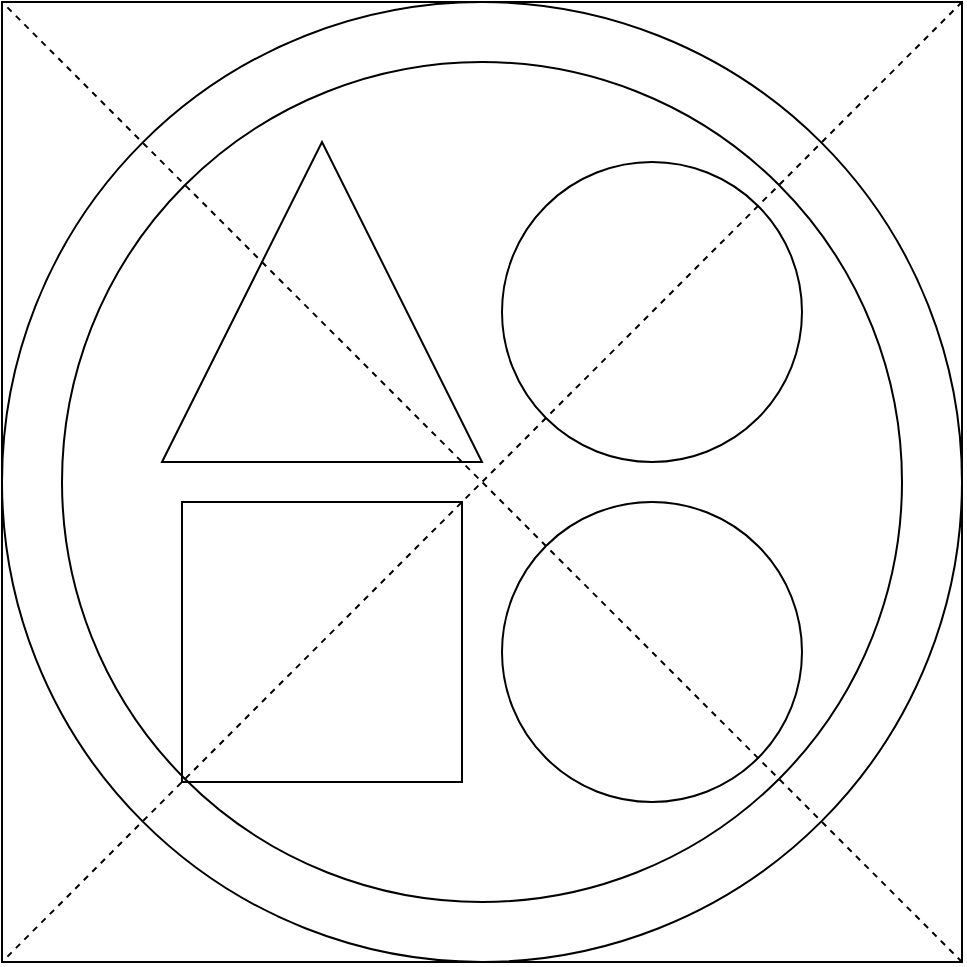 <mxfile pages="2">
    <diagram id="VA1PurThvRoqOB0wc0f8" name="main">
        <mxGraphModel dx="735" dy="642" grid="1" gridSize="10" guides="1" tooltips="1" connect="1" arrows="1" fold="1" page="1" pageScale="1" pageWidth="827" pageHeight="1169" background="none" math="0" shadow="0">
            <root>
                <mxCell id="0"/>
                <mxCell id="1" parent="0"/>
                <mxCell id="QieMygtgPGnuNa3xphcR-5" value="" style="whiteSpace=wrap;html=1;aspect=fixed;sketch=0;fillColor=none;" parent="1" vertex="1">
                    <mxGeometry x="40" y="40" width="480" height="480" as="geometry"/>
                </mxCell>
                <mxCell id="QieMygtgPGnuNa3xphcR-12" value="" style="endArrow=none;dashed=1;html=1;rounded=0;exitX=1;exitY=1;exitDx=0;exitDy=0;entryX=0;entryY=0;entryDx=0;entryDy=0;" parent="1" source="QieMygtgPGnuNa3xphcR-5" target="QieMygtgPGnuNa3xphcR-5" edge="1">
                    <mxGeometry width="50" height="50" relative="1" as="geometry">
                        <mxPoint x="509.84" y="509.84" as="sourcePoint"/>
                        <mxPoint x="110" y="110" as="targetPoint"/>
                    </mxGeometry>
                </mxCell>
                <mxCell id="QieMygtgPGnuNa3xphcR-18" value="" style="ellipse;whiteSpace=wrap;html=1;aspect=fixed;sketch=0;fillColor=none;" parent="1" vertex="1">
                    <mxGeometry x="70" y="70" width="420" height="420" as="geometry"/>
                </mxCell>
                <mxCell id="QieMygtgPGnuNa3xphcR-11" value="" style="endArrow=none;dashed=1;html=1;rounded=0;exitX=1;exitY=0;exitDx=0;exitDy=0;" parent="1" source="QieMygtgPGnuNa3xphcR-5" edge="1">
                    <mxGeometry width="50" height="50" relative="1" as="geometry">
                        <mxPoint x="110" y="450" as="sourcePoint"/>
                        <mxPoint x="40" y="520" as="targetPoint"/>
                    </mxGeometry>
                </mxCell>
                <mxCell id="QieMygtgPGnuNa3xphcR-6" value="" style="ellipse;whiteSpace=wrap;html=1;aspect=fixed;sketch=0;fillColor=none;" parent="1" vertex="1">
                    <mxGeometry x="40" y="40" width="480" height="480" as="geometry"/>
                </mxCell>
                <mxCell id="QieMygtgPGnuNa3xphcR-2" value="" style="triangle;whiteSpace=wrap;html=1;sketch=0;fillColor=none;direction=north;" parent="1" vertex="1">
                    <mxGeometry x="120" y="110" width="160" height="160" as="geometry"/>
                </mxCell>
                <mxCell id="QieMygtgPGnuNa3xphcR-4" value="" style="ellipse;whiteSpace=wrap;html=1;aspect=fixed;sketch=0;fillColor=none;" parent="1" vertex="1">
                    <mxGeometry x="290" y="290" width="150" height="150" as="geometry"/>
                </mxCell>
                <mxCell id="QieMygtgPGnuNa3xphcR-7" value="" style="whiteSpace=wrap;html=1;aspect=fixed;sketch=0;fillColor=none;" parent="1" vertex="1">
                    <mxGeometry x="130" y="290" width="140" height="140" as="geometry"/>
                </mxCell>
                <mxCell id="QieMygtgPGnuNa3xphcR-8" value="" style="ellipse;whiteSpace=wrap;html=1;aspect=fixed;sketch=0;fillColor=none;" parent="1" vertex="1">
                    <mxGeometry x="290" y="120" width="150" height="150" as="geometry"/>
                </mxCell>
            </root>
        </mxGraphModel>
    </diagram>
    <diagram id="Po0gWq3O9zI7JbLjkZMr" name="logo">
        <mxGraphModel dx="735" dy="642" grid="1" gridSize="10" guides="1" tooltips="1" connect="1" arrows="1" fold="1" page="1" pageScale="1" pageWidth="827" pageHeight="1169" math="0" shadow="0">
            <root>
                <mxCell id="Ydqj-7vl5uCmMeCQXlhy-0"/>
                <mxCell id="Ydqj-7vl5uCmMeCQXlhy-1" parent="Ydqj-7vl5uCmMeCQXlhy-0"/>
                <mxCell id="F8FmVPcN1KGjMFOAayiO-9" value="" style="whiteSpace=wrap;html=1;aspect=fixed;sketch=0;strokeColor=none;" parent="Ydqj-7vl5uCmMeCQXlhy-1" vertex="1">
                    <mxGeometry x="40" y="40" width="480" height="480" as="geometry"/>
                </mxCell>
                <mxCell id="F8FmVPcN1KGjMFOAayiO-14" value="" style="triangle;whiteSpace=wrap;html=1;sketch=0;fillColor=#EEE170;direction=north;strokeColor=none;" parent="Ydqj-7vl5uCmMeCQXlhy-1" vertex="1">
                    <mxGeometry x="120" y="110" width="160" height="160" as="geometry"/>
                </mxCell>
                <mxCell id="F8FmVPcN1KGjMFOAayiO-15" value="" style="ellipse;whiteSpace=wrap;html=1;aspect=fixed;sketch=0;fillColor=#D25735;strokeColor=none;" parent="Ydqj-7vl5uCmMeCQXlhy-1" vertex="1">
                    <mxGeometry x="290" y="290" width="150" height="150" as="geometry"/>
                </mxCell>
                <mxCell id="F8FmVPcN1KGjMFOAayiO-16" value="" style="whiteSpace=wrap;html=1;aspect=fixed;sketch=0;fillColor=#54A258;strokeColor=none;" parent="Ydqj-7vl5uCmMeCQXlhy-1" vertex="1">
                    <mxGeometry x="130" y="290" width="140" height="140" as="geometry"/>
                </mxCell>
                <mxCell id="F8FmVPcN1KGjMFOAayiO-17" value="" style="ellipse;whiteSpace=wrap;html=1;aspect=fixed;sketch=0;fillColor=#87B6F9;strokeColor=none;" parent="Ydqj-7vl5uCmMeCQXlhy-1" vertex="1">
                    <mxGeometry x="290" y="120" width="150" height="150" as="geometry"/>
                </mxCell>
            </root>
        </mxGraphModel>
    </diagram>
</mxfile>